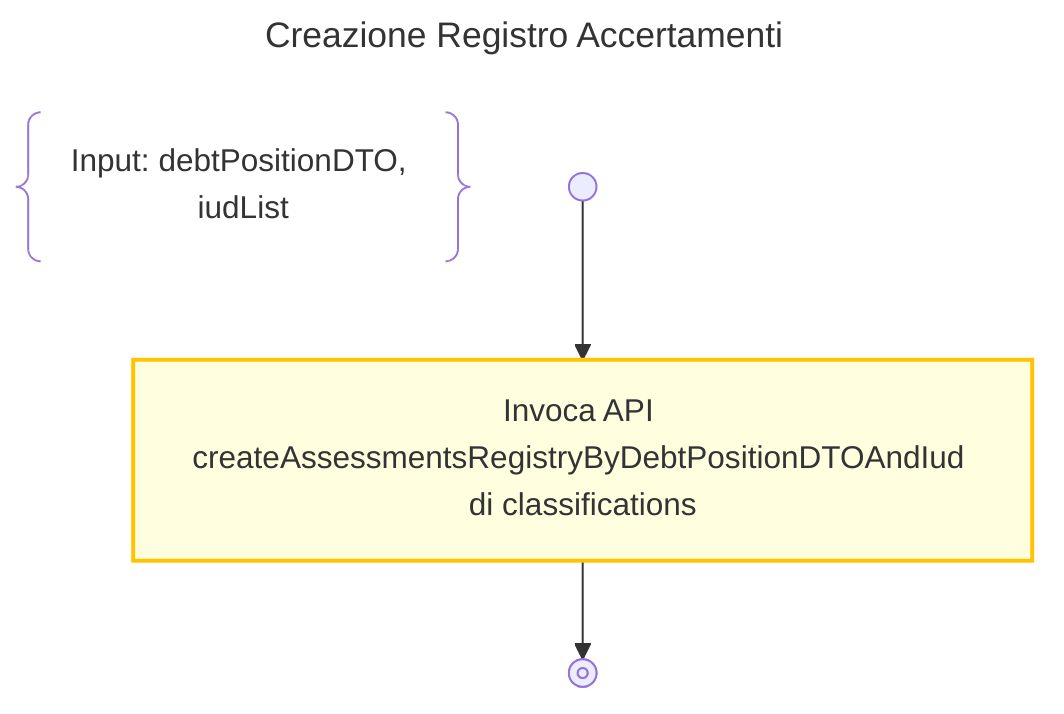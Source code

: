 ---
config:
  theme: default
  look: classic
title: Creazione Registro Accertamenti
---
flowchart TD
    DESCRIPTION@{ shape: braces, label: "Input: debtPositionDTO, iudList" }
    START@{shape: start} -->
    CREATE_ASSESSMENT:::activity@{label: "Invoca API createAssessmentsRegistryByDebtPositionDTOAndIud di classifications"} -->
    END@{shape: stop}

    classDef activity fill:#FFFFE0, stroke:#ffc300, stroke-width:2px;